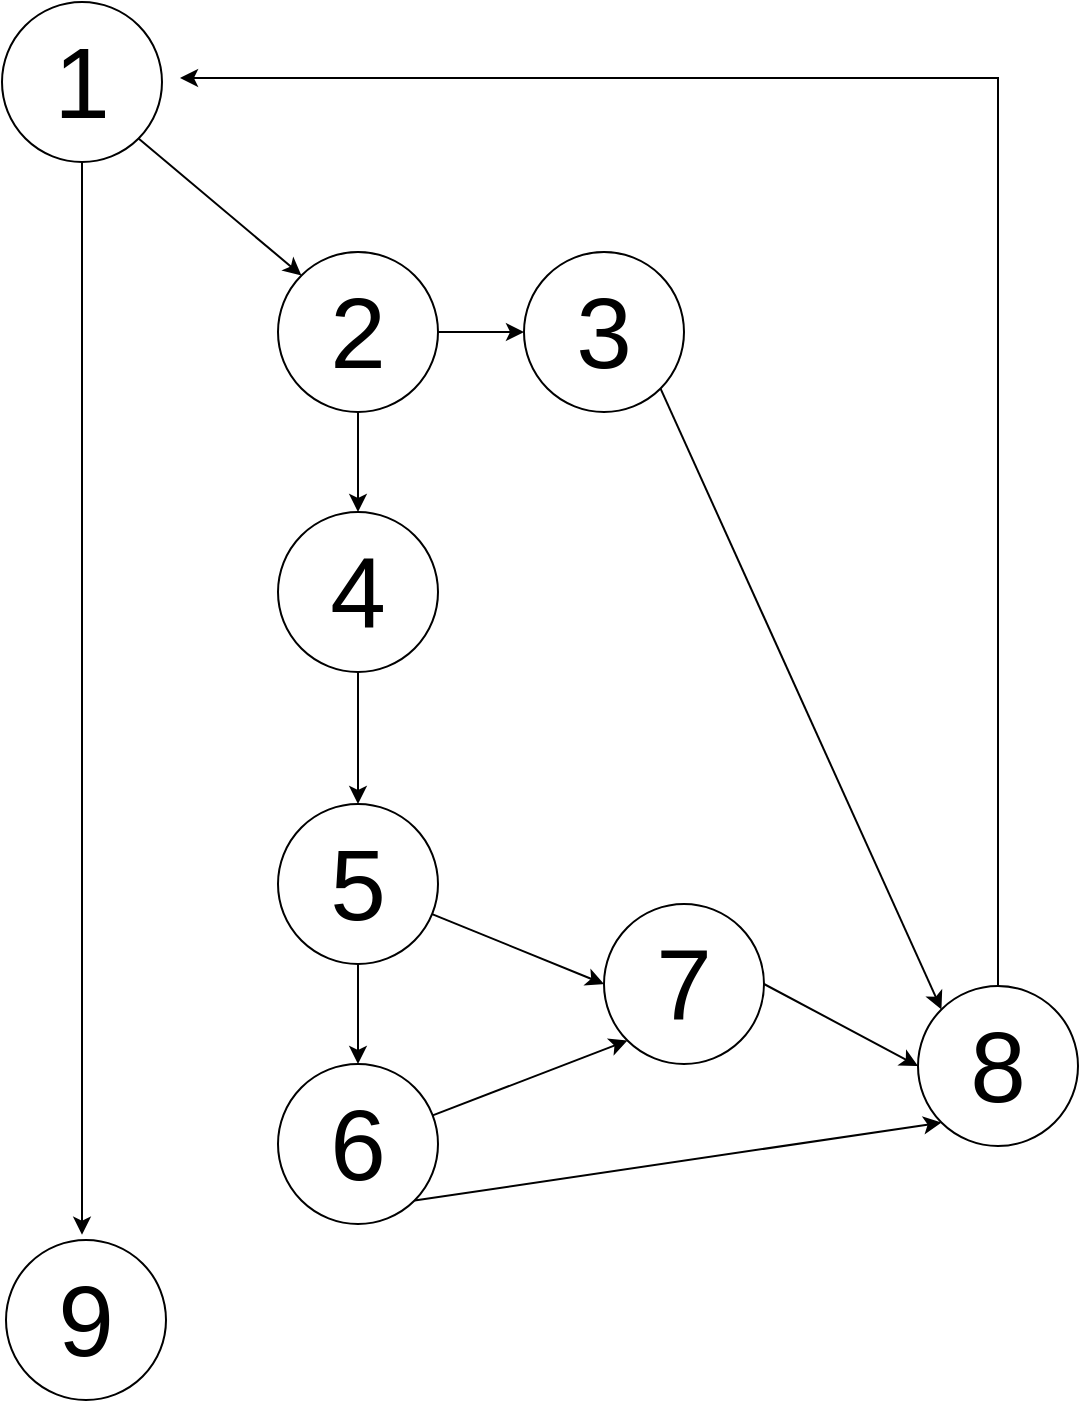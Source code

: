 <mxfile version="18.1.2" type="github">
  <diagram id="Wd26jXFsgFDWFj-va9AC" name="第 1 页">
    <mxGraphModel dx="1208" dy="928" grid="0" gridSize="10" guides="1" tooltips="1" connect="1" arrows="1" fold="1" page="0" pageScale="1" pageWidth="827" pageHeight="1169" math="0" shadow="0">
      <root>
        <mxCell id="0" />
        <mxCell id="1" parent="0" />
        <mxCell id="CzC6wXrIJO8HGLkusd6--9" style="edgeStyle=orthogonalEdgeStyle;rounded=0;orthogonalLoop=1;jettySize=auto;html=1;fontSize=50;" edge="1" parent="1" source="CzC6wXrIJO8HGLkusd6--1">
          <mxGeometry relative="1" as="geometry">
            <mxPoint x="392" y="784.333" as="targetPoint" />
          </mxGeometry>
        </mxCell>
        <mxCell id="CzC6wXrIJO8HGLkusd6--10" style="rounded=0;orthogonalLoop=1;jettySize=auto;html=1;exitX=1;exitY=1;exitDx=0;exitDy=0;entryX=0;entryY=0;entryDx=0;entryDy=0;fontSize=50;" edge="1" parent="1" source="CzC6wXrIJO8HGLkusd6--1" target="CzC6wXrIJO8HGLkusd6--3">
          <mxGeometry relative="1" as="geometry" />
        </mxCell>
        <mxCell id="CzC6wXrIJO8HGLkusd6--1" value="&lt;font style=&quot;font-size: 50px;&quot;&gt;1&lt;/font&gt;" style="ellipse;whiteSpace=wrap;html=1;aspect=fixed;" vertex="1" parent="1">
          <mxGeometry x="352" y="168" width="80" height="80" as="geometry" />
        </mxCell>
        <mxCell id="CzC6wXrIJO8HGLkusd6--11" style="edgeStyle=none;rounded=0;orthogonalLoop=1;jettySize=auto;html=1;entryX=0.5;entryY=0;entryDx=0;entryDy=0;fontSize=50;" edge="1" parent="1" source="CzC6wXrIJO8HGLkusd6--3" target="CzC6wXrIJO8HGLkusd6--5">
          <mxGeometry relative="1" as="geometry" />
        </mxCell>
        <mxCell id="CzC6wXrIJO8HGLkusd6--14" style="edgeStyle=none;rounded=0;orthogonalLoop=1;jettySize=auto;html=1;exitX=1;exitY=0.5;exitDx=0;exitDy=0;entryX=0;entryY=0.5;entryDx=0;entryDy=0;fontSize=50;" edge="1" parent="1" source="CzC6wXrIJO8HGLkusd6--3" target="CzC6wXrIJO8HGLkusd6--4">
          <mxGeometry relative="1" as="geometry" />
        </mxCell>
        <mxCell id="CzC6wXrIJO8HGLkusd6--3" value="&lt;font style=&quot;font-size: 50px;&quot;&gt;2&lt;/font&gt;" style="ellipse;whiteSpace=wrap;html=1;aspect=fixed;" vertex="1" parent="1">
          <mxGeometry x="490" y="293" width="80" height="80" as="geometry" />
        </mxCell>
        <mxCell id="CzC6wXrIJO8HGLkusd6--21" style="edgeStyle=none;rounded=0;orthogonalLoop=1;jettySize=auto;html=1;exitX=1;exitY=1;exitDx=0;exitDy=0;entryX=0;entryY=0;entryDx=0;entryDy=0;fontSize=50;" edge="1" parent="1" source="CzC6wXrIJO8HGLkusd6--4" target="CzC6wXrIJO8HGLkusd6--18">
          <mxGeometry relative="1" as="geometry" />
        </mxCell>
        <mxCell id="CzC6wXrIJO8HGLkusd6--4" value="&lt;font style=&quot;font-size: 50px;&quot;&gt;3&lt;/font&gt;" style="ellipse;whiteSpace=wrap;html=1;aspect=fixed;" vertex="1" parent="1">
          <mxGeometry x="613" y="293" width="80" height="80" as="geometry" />
        </mxCell>
        <mxCell id="CzC6wXrIJO8HGLkusd6--12" style="edgeStyle=none;rounded=0;orthogonalLoop=1;jettySize=auto;html=1;fontSize=50;" edge="1" parent="1" source="CzC6wXrIJO8HGLkusd6--5" target="CzC6wXrIJO8HGLkusd6--6">
          <mxGeometry relative="1" as="geometry" />
        </mxCell>
        <mxCell id="CzC6wXrIJO8HGLkusd6--5" value="&lt;font style=&quot;font-size: 50px;&quot;&gt;4&lt;/font&gt;" style="ellipse;whiteSpace=wrap;html=1;aspect=fixed;" vertex="1" parent="1">
          <mxGeometry x="490" y="423" width="80" height="80" as="geometry" />
        </mxCell>
        <mxCell id="CzC6wXrIJO8HGLkusd6--13" style="edgeStyle=none;rounded=0;orthogonalLoop=1;jettySize=auto;html=1;exitX=0.5;exitY=1;exitDx=0;exitDy=0;entryX=0.5;entryY=0;entryDx=0;entryDy=0;fontSize=50;" edge="1" parent="1" source="CzC6wXrIJO8HGLkusd6--6" target="CzC6wXrIJO8HGLkusd6--7">
          <mxGeometry relative="1" as="geometry" />
        </mxCell>
        <mxCell id="CzC6wXrIJO8HGLkusd6--16" style="edgeStyle=none;rounded=0;orthogonalLoop=1;jettySize=auto;html=1;entryX=0;entryY=0.5;entryDx=0;entryDy=0;fontSize=50;" edge="1" parent="1" source="CzC6wXrIJO8HGLkusd6--6" target="CzC6wXrIJO8HGLkusd6--15">
          <mxGeometry relative="1" as="geometry" />
        </mxCell>
        <mxCell id="CzC6wXrIJO8HGLkusd6--6" value="&lt;font style=&quot;font-size: 50px;&quot;&gt;5&lt;/font&gt;" style="ellipse;whiteSpace=wrap;html=1;aspect=fixed;" vertex="1" parent="1">
          <mxGeometry x="490" y="569" width="80" height="80" as="geometry" />
        </mxCell>
        <mxCell id="CzC6wXrIJO8HGLkusd6--17" style="edgeStyle=none;rounded=0;orthogonalLoop=1;jettySize=auto;html=1;entryX=0;entryY=1;entryDx=0;entryDy=0;fontSize=50;" edge="1" parent="1" source="CzC6wXrIJO8HGLkusd6--7" target="CzC6wXrIJO8HGLkusd6--15">
          <mxGeometry relative="1" as="geometry" />
        </mxCell>
        <mxCell id="CzC6wXrIJO8HGLkusd6--19" style="edgeStyle=none;rounded=0;orthogonalLoop=1;jettySize=auto;html=1;exitX=1;exitY=1;exitDx=0;exitDy=0;entryX=0;entryY=1;entryDx=0;entryDy=0;fontSize=50;" edge="1" parent="1" source="CzC6wXrIJO8HGLkusd6--7" target="CzC6wXrIJO8HGLkusd6--18">
          <mxGeometry relative="1" as="geometry" />
        </mxCell>
        <mxCell id="CzC6wXrIJO8HGLkusd6--7" value="&lt;font style=&quot;font-size: 50px;&quot;&gt;6&lt;/font&gt;" style="ellipse;whiteSpace=wrap;html=1;aspect=fixed;" vertex="1" parent="1">
          <mxGeometry x="490" y="699" width="80" height="80" as="geometry" />
        </mxCell>
        <mxCell id="CzC6wXrIJO8HGLkusd6--8" value="&lt;font style=&quot;font-size: 50px;&quot;&gt;9&lt;/font&gt;" style="ellipse;whiteSpace=wrap;html=1;aspect=fixed;" vertex="1" parent="1">
          <mxGeometry x="354" y="787" width="80" height="80" as="geometry" />
        </mxCell>
        <mxCell id="CzC6wXrIJO8HGLkusd6--20" style="edgeStyle=none;rounded=0;orthogonalLoop=1;jettySize=auto;html=1;exitX=1;exitY=0.5;exitDx=0;exitDy=0;entryX=0;entryY=0.5;entryDx=0;entryDy=0;fontSize=50;" edge="1" parent="1" source="CzC6wXrIJO8HGLkusd6--15" target="CzC6wXrIJO8HGLkusd6--18">
          <mxGeometry relative="1" as="geometry" />
        </mxCell>
        <mxCell id="CzC6wXrIJO8HGLkusd6--15" value="&lt;font style=&quot;font-size: 50px;&quot;&gt;7&lt;/font&gt;" style="ellipse;whiteSpace=wrap;html=1;aspect=fixed;" vertex="1" parent="1">
          <mxGeometry x="653" y="619" width="80" height="80" as="geometry" />
        </mxCell>
        <mxCell id="CzC6wXrIJO8HGLkusd6--23" style="edgeStyle=orthogonalEdgeStyle;rounded=0;orthogonalLoop=1;jettySize=auto;html=1;fontSize=50;" edge="1" parent="1" source="CzC6wXrIJO8HGLkusd6--18">
          <mxGeometry relative="1" as="geometry">
            <mxPoint x="441" y="206" as="targetPoint" />
            <Array as="points">
              <mxPoint x="850" y="206" />
              <mxPoint x="441" y="206" />
            </Array>
          </mxGeometry>
        </mxCell>
        <mxCell id="CzC6wXrIJO8HGLkusd6--18" value="&lt;span style=&quot;font-size: 50px;&quot;&gt;8&lt;/span&gt;" style="ellipse;whiteSpace=wrap;html=1;aspect=fixed;" vertex="1" parent="1">
          <mxGeometry x="810" y="660" width="80" height="80" as="geometry" />
        </mxCell>
      </root>
    </mxGraphModel>
  </diagram>
</mxfile>
